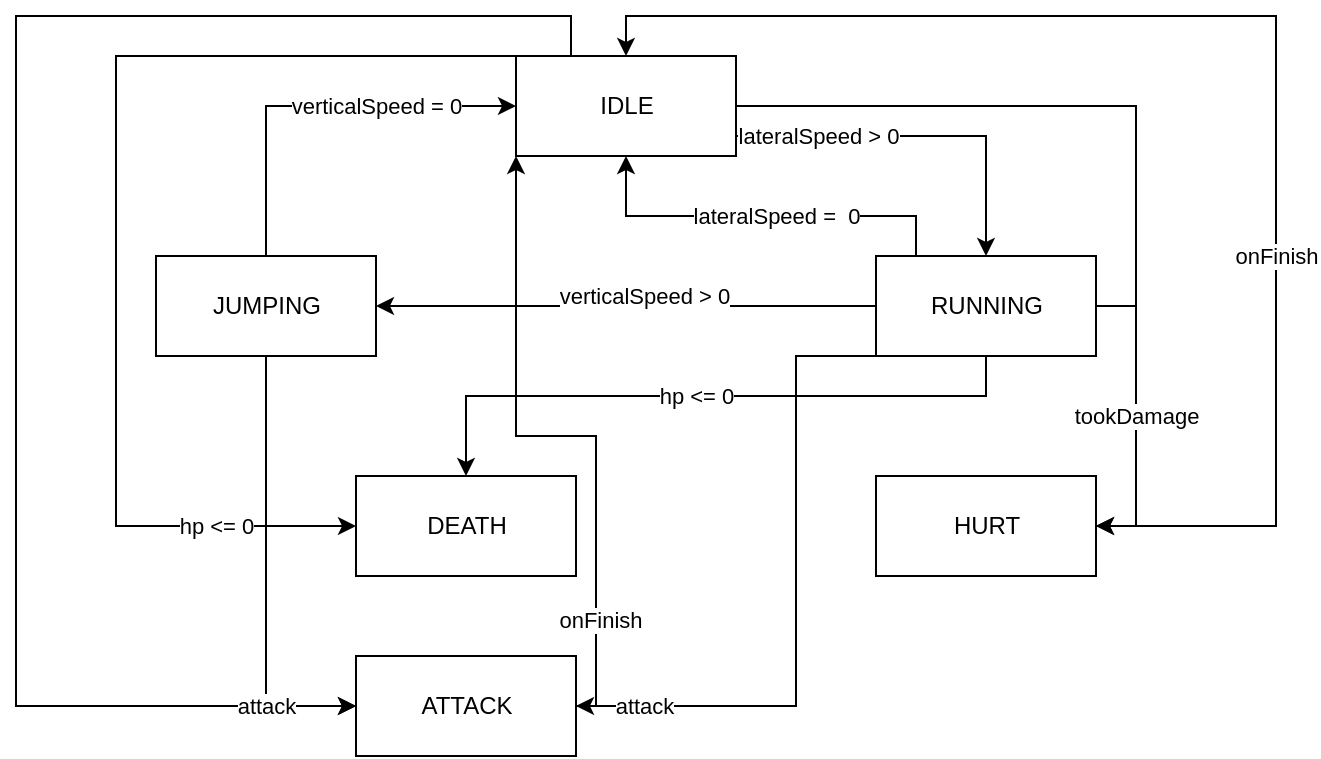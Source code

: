 <mxfile version="20.3.7" type="device"><diagram id="imIBStyAdvKRGymf95yA" name="Page-1"><mxGraphModel dx="981" dy="528" grid="1" gridSize="10" guides="1" tooltips="1" connect="1" arrows="1" fold="1" page="1" pageScale="1" pageWidth="827" pageHeight="1169" math="0" shadow="0"><root><mxCell id="0"/><mxCell id="1" parent="0"/><mxCell id="iINhCBR7yPTX1f6n3L10-6" style="edgeStyle=orthogonalEdgeStyle;rounded=0;orthogonalLoop=1;jettySize=auto;html=1;entryX=0.5;entryY=0;entryDx=0;entryDy=0;" edge="1" parent="1" source="iINhCBR7yPTX1f6n3L10-1" target="iINhCBR7yPTX1f6n3L10-2"><mxGeometry relative="1" as="geometry"><Array as="points"><mxPoint x="585" y="100"/></Array></mxGeometry></mxCell><mxCell id="iINhCBR7yPTX1f6n3L10-7" value="lateralSpeed &amp;gt; 0" style="edgeLabel;html=1;align=center;verticalAlign=middle;resizable=0;points=[];" vertex="1" connectable="0" parent="iINhCBR7yPTX1f6n3L10-6"><mxGeometry x="0.214" y="-2" relative="1" as="geometry"><mxPoint x="-72" y="-2" as="offset"/></mxGeometry></mxCell><mxCell id="iINhCBR7yPTX1f6n3L10-16" style="edgeStyle=orthogonalEdgeStyle;rounded=0;orthogonalLoop=1;jettySize=auto;html=1;entryX=1;entryY=0.5;entryDx=0;entryDy=0;" edge="1" parent="1" source="iINhCBR7yPTX1f6n3L10-1" target="iINhCBR7yPTX1f6n3L10-4"><mxGeometry relative="1" as="geometry"><Array as="points"><mxPoint x="660" y="85"/><mxPoint x="660" y="295"/></Array></mxGeometry></mxCell><mxCell id="iINhCBR7yPTX1f6n3L10-20" style="edgeStyle=orthogonalEdgeStyle;rounded=0;orthogonalLoop=1;jettySize=auto;html=1;entryX=0;entryY=0.5;entryDx=0;entryDy=0;" edge="1" parent="1" source="iINhCBR7yPTX1f6n3L10-1" target="iINhCBR7yPTX1f6n3L10-5"><mxGeometry relative="1" as="geometry"><Array as="points"><mxPoint x="150" y="60"/><mxPoint x="150" y="295"/></Array></mxGeometry></mxCell><mxCell id="iINhCBR7yPTX1f6n3L10-27" style="edgeStyle=orthogonalEdgeStyle;rounded=0;orthogonalLoop=1;jettySize=auto;html=1;entryX=0;entryY=0.5;entryDx=0;entryDy=0;exitX=0.25;exitY=0;exitDx=0;exitDy=0;" edge="1" parent="1" source="iINhCBR7yPTX1f6n3L10-1" target="iINhCBR7yPTX1f6n3L10-24"><mxGeometry relative="1" as="geometry"><Array as="points"><mxPoint x="377" y="40"/><mxPoint x="100" y="40"/><mxPoint x="100" y="385"/></Array></mxGeometry></mxCell><mxCell id="iINhCBR7yPTX1f6n3L10-1" value="IDLE" style="html=1;" vertex="1" parent="1"><mxGeometry x="350" y="60" width="110" height="50" as="geometry"/></mxCell><mxCell id="iINhCBR7yPTX1f6n3L10-8" style="edgeStyle=orthogonalEdgeStyle;rounded=0;orthogonalLoop=1;jettySize=auto;html=1;entryX=0.5;entryY=1;entryDx=0;entryDy=0;" edge="1" parent="1" source="iINhCBR7yPTX1f6n3L10-2" target="iINhCBR7yPTX1f6n3L10-1"><mxGeometry relative="1" as="geometry"><Array as="points"><mxPoint x="550" y="140"/><mxPoint x="405" y="140"/></Array></mxGeometry></mxCell><mxCell id="iINhCBR7yPTX1f6n3L10-10" style="edgeStyle=orthogonalEdgeStyle;rounded=0;orthogonalLoop=1;jettySize=auto;html=1;entryX=1;entryY=0.5;entryDx=0;entryDy=0;" edge="1" parent="1" source="iINhCBR7yPTX1f6n3L10-2" target="iINhCBR7yPTX1f6n3L10-3"><mxGeometry relative="1" as="geometry"/></mxCell><mxCell id="iINhCBR7yPTX1f6n3L10-14" style="edgeStyle=orthogonalEdgeStyle;rounded=0;orthogonalLoop=1;jettySize=auto;html=1;exitX=1;exitY=0.5;exitDx=0;exitDy=0;entryX=1;entryY=0.5;entryDx=0;entryDy=0;" edge="1" parent="1" source="iINhCBR7yPTX1f6n3L10-2" target="iINhCBR7yPTX1f6n3L10-4"><mxGeometry relative="1" as="geometry"/></mxCell><mxCell id="iINhCBR7yPTX1f6n3L10-22" style="edgeStyle=orthogonalEdgeStyle;rounded=0;orthogonalLoop=1;jettySize=auto;html=1;entryX=0.5;entryY=0;entryDx=0;entryDy=0;" edge="1" parent="1" source="iINhCBR7yPTX1f6n3L10-2" target="iINhCBR7yPTX1f6n3L10-5"><mxGeometry relative="1" as="geometry"><Array as="points"><mxPoint x="585" y="230"/><mxPoint x="325" y="230"/></Array></mxGeometry></mxCell><mxCell id="iINhCBR7yPTX1f6n3L10-26" style="edgeStyle=orthogonalEdgeStyle;rounded=0;orthogonalLoop=1;jettySize=auto;html=1;entryX=1;entryY=0.5;entryDx=0;entryDy=0;" edge="1" parent="1" source="iINhCBR7yPTX1f6n3L10-2" target="iINhCBR7yPTX1f6n3L10-24"><mxGeometry relative="1" as="geometry"><Array as="points"><mxPoint x="490" y="210"/><mxPoint x="490" y="385"/></Array></mxGeometry></mxCell><mxCell id="iINhCBR7yPTX1f6n3L10-2" value="RUNNING" style="html=1;" vertex="1" parent="1"><mxGeometry x="530" y="160" width="110" height="50" as="geometry"/></mxCell><mxCell id="iINhCBR7yPTX1f6n3L10-12" style="edgeStyle=orthogonalEdgeStyle;rounded=0;orthogonalLoop=1;jettySize=auto;html=1;entryX=0;entryY=0.5;entryDx=0;entryDy=0;" edge="1" parent="1" source="iINhCBR7yPTX1f6n3L10-3" target="iINhCBR7yPTX1f6n3L10-1"><mxGeometry relative="1" as="geometry"><Array as="points"><mxPoint x="225" y="85"/></Array></mxGeometry></mxCell><mxCell id="iINhCBR7yPTX1f6n3L10-25" style="edgeStyle=orthogonalEdgeStyle;rounded=0;orthogonalLoop=1;jettySize=auto;html=1;entryX=0;entryY=0.5;entryDx=0;entryDy=0;" edge="1" parent="1" source="iINhCBR7yPTX1f6n3L10-3" target="iINhCBR7yPTX1f6n3L10-24"><mxGeometry relative="1" as="geometry"/></mxCell><mxCell id="iINhCBR7yPTX1f6n3L10-3" value="JUMPING" style="html=1;" vertex="1" parent="1"><mxGeometry x="170" y="160" width="110" height="50" as="geometry"/></mxCell><mxCell id="iINhCBR7yPTX1f6n3L10-17" style="edgeStyle=orthogonalEdgeStyle;rounded=0;orthogonalLoop=1;jettySize=auto;html=1;entryX=0.5;entryY=0;entryDx=0;entryDy=0;" edge="1" parent="1" source="iINhCBR7yPTX1f6n3L10-4" target="iINhCBR7yPTX1f6n3L10-1"><mxGeometry relative="1" as="geometry"><Array as="points"><mxPoint x="730" y="295"/><mxPoint x="730" y="40"/><mxPoint x="405" y="40"/></Array></mxGeometry></mxCell><mxCell id="iINhCBR7yPTX1f6n3L10-4" value="HURT" style="html=1;" vertex="1" parent="1"><mxGeometry x="530" y="270" width="110" height="50" as="geometry"/></mxCell><mxCell id="iINhCBR7yPTX1f6n3L10-5" value="DEATH" style="html=1;" vertex="1" parent="1"><mxGeometry x="270" y="270" width="110" height="50" as="geometry"/></mxCell><mxCell id="iINhCBR7yPTX1f6n3L10-9" value="lateralSpeed =&amp;nbsp; 0" style="edgeLabel;html=1;align=center;verticalAlign=middle;resizable=0;points=[];" vertex="1" connectable="0" parent="1"><mxGeometry x="479.999" y="140.004" as="geometry"/></mxCell><mxCell id="iINhCBR7yPTX1f6n3L10-11" value="verticalSpeed &amp;gt; 0" style="edgeLabel;html=1;align=center;verticalAlign=middle;resizable=0;points=[];" vertex="1" connectable="0" parent="1"><mxGeometry x="413.999" y="180.004" as="geometry"/></mxCell><mxCell id="iINhCBR7yPTX1f6n3L10-13" value="verticalSpeed = 0" style="edgeLabel;html=1;align=center;verticalAlign=middle;resizable=0;points=[];" vertex="1" connectable="0" parent="1"><mxGeometry x="279.999" y="85.004" as="geometry"/></mxCell><mxCell id="iINhCBR7yPTX1f6n3L10-15" value="tookDamage" style="edgeLabel;html=1;align=center;verticalAlign=middle;resizable=0;points=[];" vertex="1" connectable="0" parent="1"><mxGeometry x="659.999" y="240.004" as="geometry"/></mxCell><mxCell id="iINhCBR7yPTX1f6n3L10-18" value="onFinish" style="edgeLabel;html=1;align=center;verticalAlign=middle;resizable=0;points=[];" vertex="1" connectable="0" parent="1"><mxGeometry x="729.999" y="160.004" as="geometry"/></mxCell><mxCell id="iINhCBR7yPTX1f6n3L10-21" value="hp &amp;lt;= 0" style="edgeLabel;html=1;align=center;verticalAlign=middle;resizable=0;points=[];" vertex="1" connectable="0" parent="1"><mxGeometry x="199.999" y="295.004" as="geometry"/></mxCell><mxCell id="iINhCBR7yPTX1f6n3L10-23" value="hp &amp;lt;= 0" style="edgeLabel;html=1;align=center;verticalAlign=middle;resizable=0;points=[];" vertex="1" connectable="0" parent="1"><mxGeometry x="439.999" y="230.004" as="geometry"/></mxCell><mxCell id="iINhCBR7yPTX1f6n3L10-30" style="edgeStyle=orthogonalEdgeStyle;rounded=0;orthogonalLoop=1;jettySize=auto;html=1;entryX=0;entryY=1;entryDx=0;entryDy=0;" edge="1" parent="1" source="iINhCBR7yPTX1f6n3L10-24" target="iINhCBR7yPTX1f6n3L10-1"><mxGeometry relative="1" as="geometry"><Array as="points"><mxPoint x="390" y="385"/><mxPoint x="390" y="250"/><mxPoint x="350" y="250"/></Array></mxGeometry></mxCell><mxCell id="iINhCBR7yPTX1f6n3L10-24" value="ATTACK" style="html=1;" vertex="1" parent="1"><mxGeometry x="270" y="360" width="110" height="50" as="geometry"/></mxCell><mxCell id="iINhCBR7yPTX1f6n3L10-28" value="attack" style="edgeLabel;html=1;align=center;verticalAlign=middle;resizable=0;points=[];" vertex="1" connectable="0" parent="1"><mxGeometry x="224.999" y="385.004" as="geometry"/></mxCell><mxCell id="iINhCBR7yPTX1f6n3L10-29" value="attack" style="edgeLabel;html=1;align=center;verticalAlign=middle;resizable=0;points=[];" vertex="1" connectable="0" parent="1"><mxGeometry x="413.999" y="385.004" as="geometry"/></mxCell><mxCell id="iINhCBR7yPTX1f6n3L10-31" value="onFinish" style="edgeLabel;html=1;align=center;verticalAlign=middle;resizable=0;points=[];" vertex="1" connectable="0" parent="1"><mxGeometry x="399.999" y="340.004" as="geometry"><mxPoint x="-8" y="2" as="offset"/></mxGeometry></mxCell></root></mxGraphModel></diagram></mxfile>